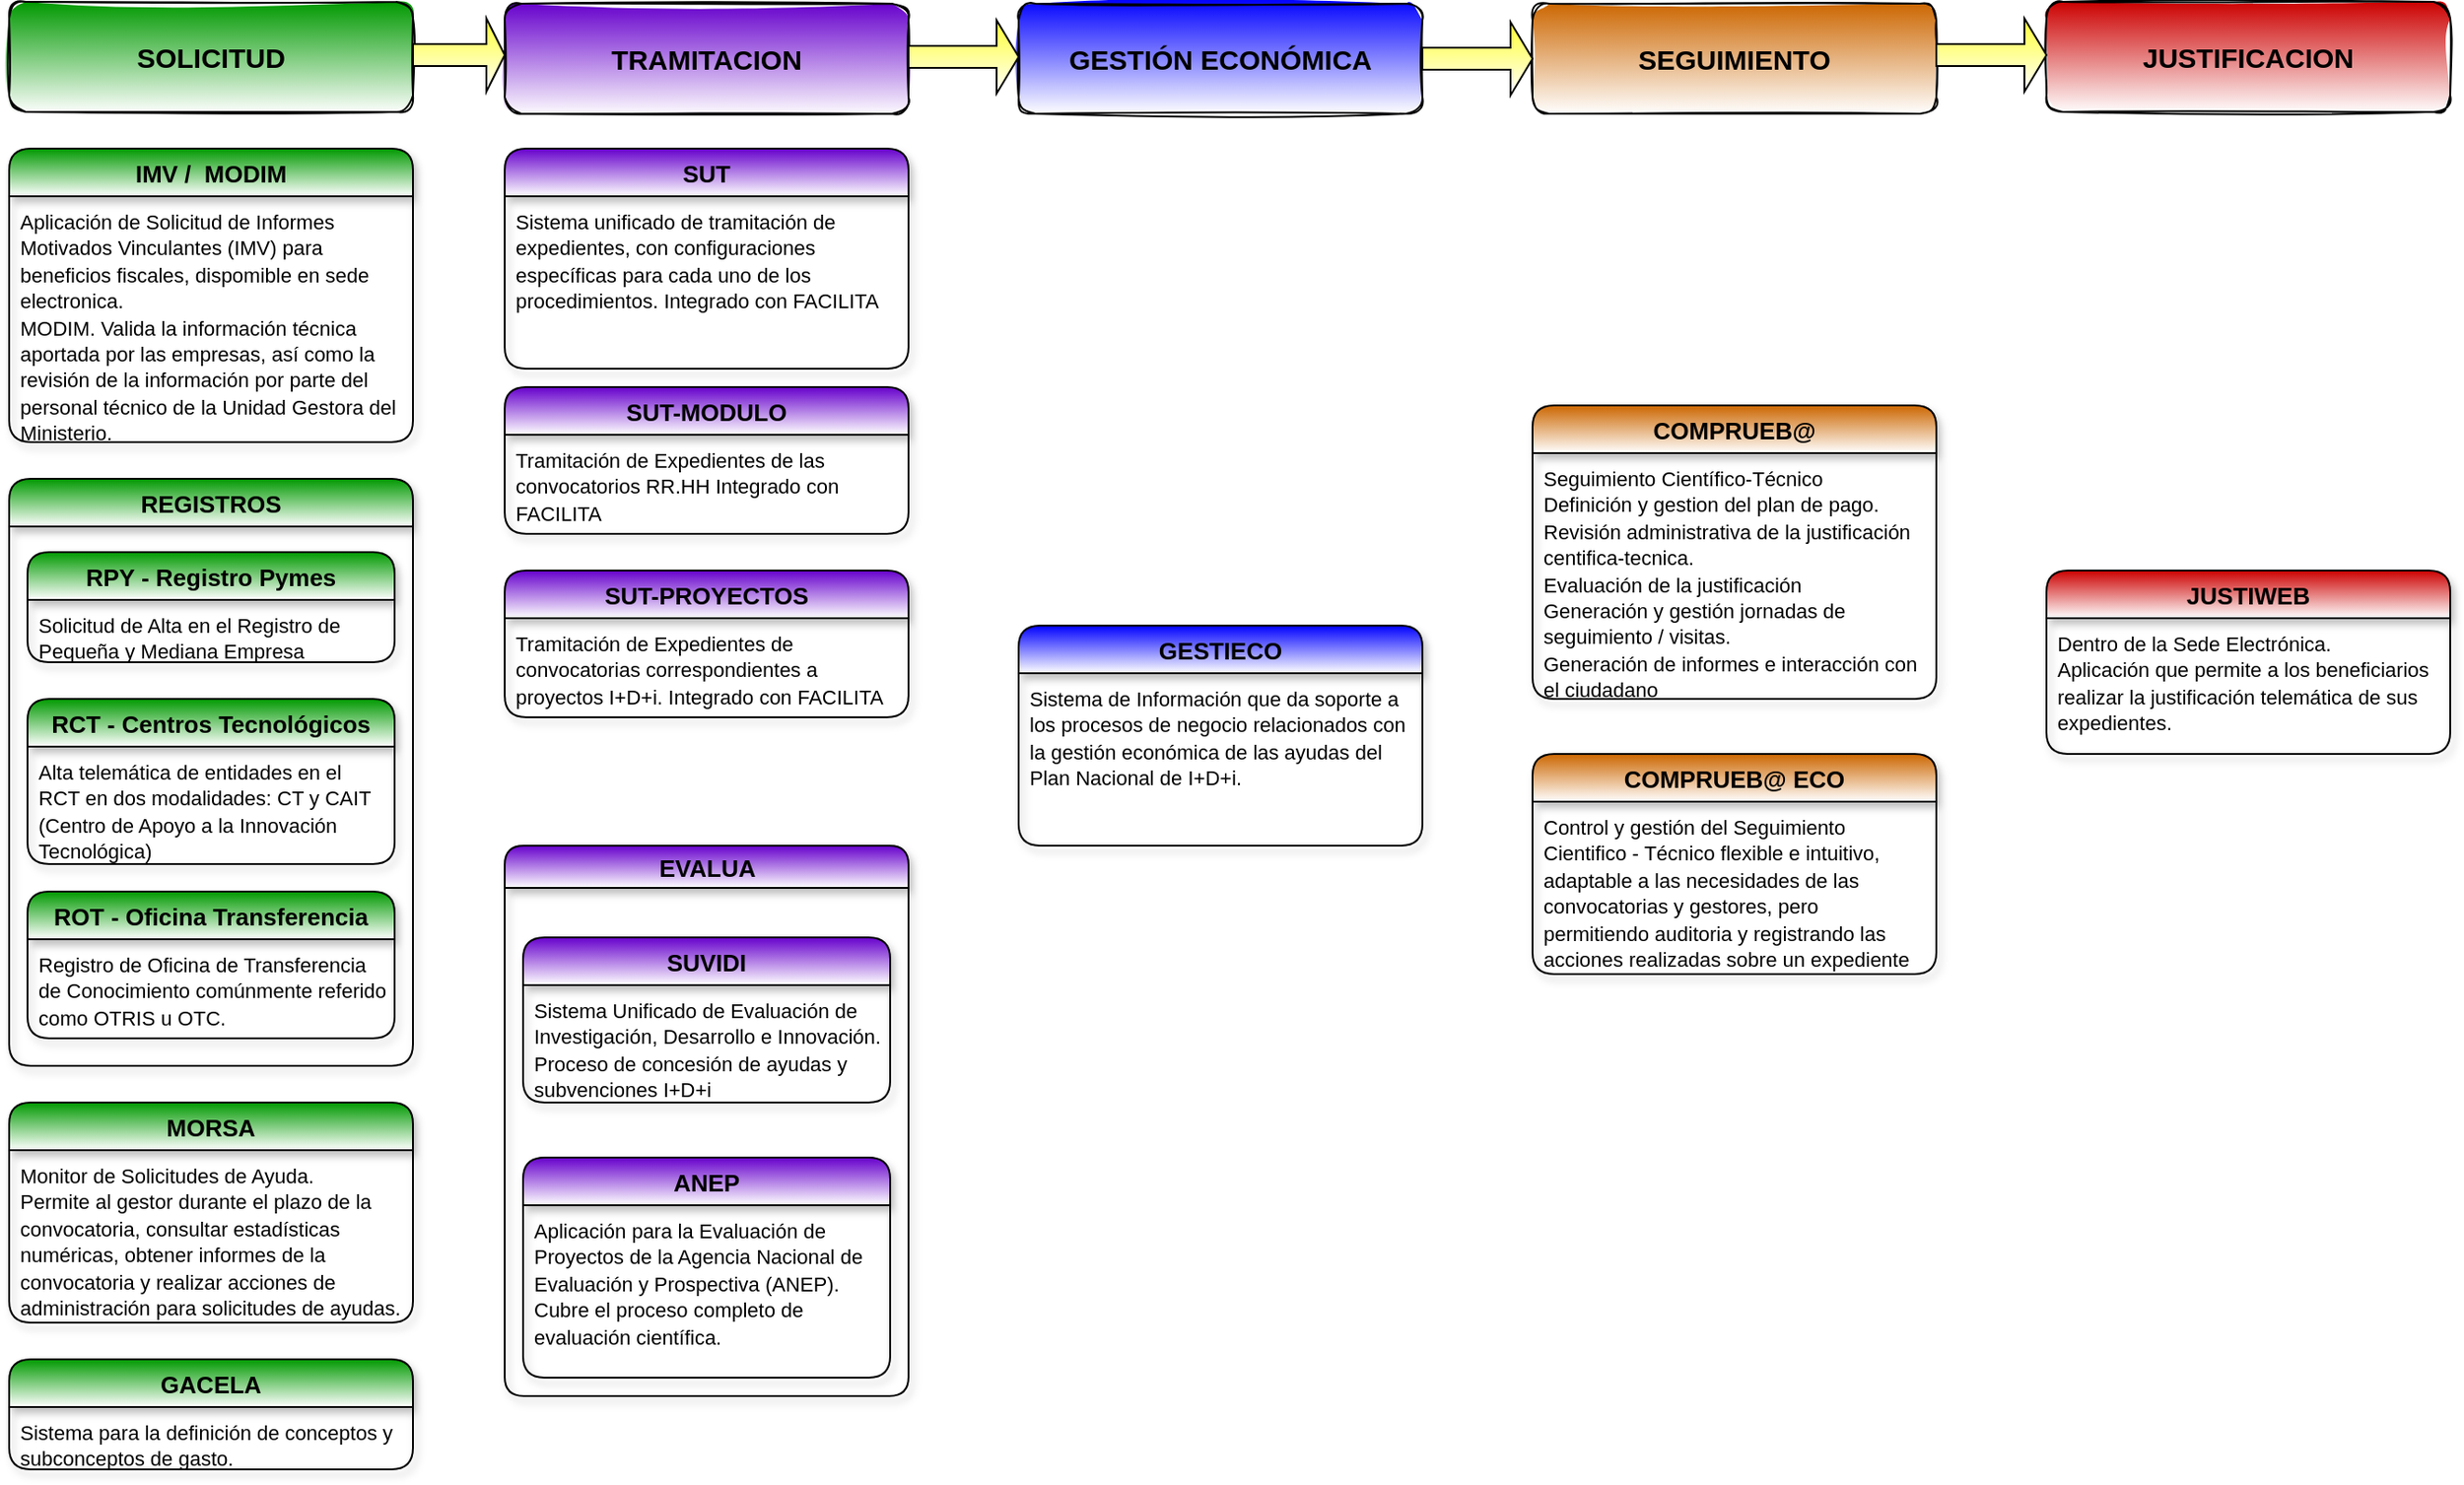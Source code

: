 <mxfile version="15.4.0" type="github">
  <diagram id="prtHgNgQTEPvFCAcTncT" name="Page-1">
    <mxGraphModel dx="1422" dy="794" grid="1" gridSize="10" guides="1" tooltips="1" connect="1" arrows="1" fold="1" page="1" pageScale="1" pageWidth="827" pageHeight="1169" math="0" shadow="0">
      <root>
        <mxCell id="0" />
        <mxCell id="1" parent="0" />
        <mxCell id="JaFAgKHxFCLrL1dZAs9Y-1" value="&lt;font style=&quot;font-size: 15px&quot;&gt;&lt;b&gt;SOLICITUD&lt;/b&gt;&lt;/font&gt;" style="rounded=1;whiteSpace=wrap;html=1;strokeWidth=1;fillWeight=4;hachureGap=8;hachureAngle=45;fillColor=#009900;sketch=1;pointerEvents=0;gradientColor=#ffffff;" parent="1" vertex="1">
          <mxGeometry x="10" y="60" width="220" height="60" as="geometry" />
        </mxCell>
        <mxCell id="JaFAgKHxFCLrL1dZAs9Y-6" value="&lt;font style=&quot;font-size: 15px&quot;&gt;&lt;b&gt;TRAMITACION&lt;/b&gt;&lt;/font&gt;" style="rounded=1;whiteSpace=wrap;html=1;strokeWidth=1;fillWeight=4;hachureGap=8;hachureAngle=45;fillColor=#6600CC;sketch=1;pointerEvents=0;gradientColor=#ffffff;" parent="1" vertex="1">
          <mxGeometry x="280" y="61" width="220" height="60" as="geometry" />
        </mxCell>
        <mxCell id="JaFAgKHxFCLrL1dZAs9Y-7" value="&lt;font style=&quot;font-size: 15px&quot;&gt;&lt;b&gt;GESTIÓN ECONÓMICA&lt;/b&gt;&lt;/font&gt;" style="rounded=1;whiteSpace=wrap;html=1;strokeWidth=1;fillWeight=4;hachureGap=8;hachureAngle=45;fillColor=#0000FF;sketch=1;pointerEvents=0;gradientColor=#ffffff;" parent="1" vertex="1">
          <mxGeometry x="560" y="61" width="220" height="60" as="geometry" />
        </mxCell>
        <mxCell id="JaFAgKHxFCLrL1dZAs9Y-8" value="&lt;font style=&quot;font-size: 15px&quot;&gt;&lt;b&gt;SEGUIMIENTO&lt;/b&gt;&lt;/font&gt;" style="rounded=1;whiteSpace=wrap;html=1;strokeWidth=1;fillWeight=4;hachureGap=8;hachureAngle=45;fillColor=#CC6600;sketch=1;pointerEvents=0;gradientColor=#ffffff;" parent="1" vertex="1">
          <mxGeometry x="840" y="61" width="220" height="60" as="geometry" />
        </mxCell>
        <mxCell id="JaFAgKHxFCLrL1dZAs9Y-9" value="&lt;font style=&quot;font-size: 15px&quot;&gt;&lt;b&gt;JUSTIFICACION&lt;/b&gt;&lt;/font&gt;" style="rounded=1;whiteSpace=wrap;html=1;strokeWidth=1;fillWeight=4;hachureGap=8;hachureAngle=45;fillColor=#CC0000;sketch=1;pointerEvents=0;gradientColor=#ffffff;" parent="1" vertex="1">
          <mxGeometry x="1120" y="60" width="220" height="60" as="geometry" />
        </mxCell>
        <mxCell id="JaFAgKHxFCLrL1dZAs9Y-12" value="" style="shape=singleArrow;whiteSpace=wrap;html=1;hachureGap=4;pointerEvents=0;strokeWidth=1;fillColor=#FFFF33;gradientColor=#ffffff;" parent="1" vertex="1">
          <mxGeometry x="230" y="69" width="50" height="40" as="geometry" />
        </mxCell>
        <mxCell id="JaFAgKHxFCLrL1dZAs9Y-14" value="" style="shape=singleArrow;whiteSpace=wrap;html=1;hachureGap=4;pointerEvents=0;strokeWidth=1;fillColor=#FFFF33;gradientColor=#ffffff;" parent="1" vertex="1">
          <mxGeometry x="500" y="70" width="60" height="40" as="geometry" />
        </mxCell>
        <mxCell id="JaFAgKHxFCLrL1dZAs9Y-15" value="" style="shape=singleArrow;whiteSpace=wrap;html=1;hachureGap=4;pointerEvents=0;strokeWidth=1;fillColor=#FFFF33;gradientColor=#ffffff;" parent="1" vertex="1">
          <mxGeometry x="780" y="71" width="60" height="40" as="geometry" />
        </mxCell>
        <mxCell id="JaFAgKHxFCLrL1dZAs9Y-16" value="" style="shape=singleArrow;whiteSpace=wrap;html=1;hachureGap=4;pointerEvents=0;strokeWidth=1;fillColor=#FFFF33;gradientColor=#ffffff;" parent="1" vertex="1">
          <mxGeometry x="1060" y="69" width="60" height="40" as="geometry" />
        </mxCell>
        <mxCell id="JaFAgKHxFCLrL1dZAs9Y-20" value="SUT" style="swimlane;fontStyle=1;childLayout=stackLayout;horizontal=1;startSize=26;fillColor=#6600CC;horizontalStack=0;resizeParent=1;resizeParentMax=0;resizeLast=0;collapsible=1;marginBottom=0;hachureGap=4;pointerEvents=0;strokeWidth=1;strokeColor=default;sketch=0;rounded=1;glass=0;gradientColor=#ffffff;fontSize=13;swimlaneFillColor=none;shadow=1;swimlaneLine=1;" parent="1" vertex="1">
          <mxGeometry x="280" y="140" width="220" height="120" as="geometry" />
        </mxCell>
        <mxCell id="JaFAgKHxFCLrL1dZAs9Y-21" value="&lt;font style=&quot;font-size: 11px&quot;&gt;Sistema unificado de tramitación de expedientes, con configuraciones específicas para cada uno de los procedimientos. Integrado con FACILITA&lt;/font&gt;" style="text;strokeColor=none;fillColor=none;align=left;verticalAlign=top;spacingLeft=4;spacingRight=4;overflow=hidden;rotatable=0;points=[[0,0.5],[1,0.5]];portConstraint=eastwest;whiteSpace=wrap;html=1;" parent="JaFAgKHxFCLrL1dZAs9Y-20" vertex="1">
          <mxGeometry y="26" width="220" height="94" as="geometry" />
        </mxCell>
        <mxCell id="tnVjB69Hr4ZlfYrNc9VV-7" value="EVALUA" style="swimlane;hachureGap=4;pointerEvents=0;rounded=1;shadow=1;glass=0;sketch=0;fontSize=13;strokeColor=default;strokeWidth=1;fillColor=#6600CC;gradientColor=#ffffff;html=1;" vertex="1" parent="1">
          <mxGeometry x="280" y="520" width="220" height="300" as="geometry" />
        </mxCell>
        <mxCell id="tnVjB69Hr4ZlfYrNc9VV-8" value="SUVIDI" style="swimlane;fontStyle=1;childLayout=stackLayout;horizontal=1;startSize=26;fillColor=#6600CC;horizontalStack=0;resizeParent=1;resizeParentMax=0;resizeLast=0;collapsible=1;marginBottom=0;hachureGap=4;pointerEvents=0;strokeWidth=1;strokeColor=default;sketch=0;rounded=1;glass=0;gradientColor=#ffffff;fontSize=13;swimlaneFillColor=none;shadow=1;swimlaneLine=1;" vertex="1" parent="tnVjB69Hr4ZlfYrNc9VV-7">
          <mxGeometry x="10" y="50" width="200" height="90" as="geometry" />
        </mxCell>
        <mxCell id="tnVjB69Hr4ZlfYrNc9VV-9" value="&lt;font style=&quot;font-size: 11px&quot;&gt;Sistema Unificado de Evaluación de Investigación, Desarrollo e Innovación.&lt;br&gt;Proceso de concesión de ayudas y subvenciones I+D+i&lt;br&gt;&lt;/font&gt;" style="text;strokeColor=none;fillColor=none;align=left;verticalAlign=top;spacingLeft=4;spacingRight=4;overflow=hidden;rotatable=0;points=[[0,0.5],[1,0.5]];portConstraint=eastwest;whiteSpace=wrap;html=1;" vertex="1" parent="tnVjB69Hr4ZlfYrNc9VV-8">
          <mxGeometry y="26" width="200" height="64" as="geometry" />
        </mxCell>
        <mxCell id="tnVjB69Hr4ZlfYrNc9VV-10" value="ANEP" style="swimlane;fontStyle=1;childLayout=stackLayout;horizontal=1;startSize=26;fillColor=#6600CC;horizontalStack=0;resizeParent=1;resizeParentMax=0;resizeLast=0;collapsible=1;marginBottom=0;hachureGap=4;pointerEvents=0;strokeWidth=1;strokeColor=default;sketch=0;rounded=1;glass=0;gradientColor=#ffffff;fontSize=13;swimlaneFillColor=none;shadow=1;swimlaneLine=1;" vertex="1" parent="tnVjB69Hr4ZlfYrNc9VV-7">
          <mxGeometry x="10" y="170" width="200" height="120" as="geometry" />
        </mxCell>
        <mxCell id="tnVjB69Hr4ZlfYrNc9VV-11" value="&lt;font style=&quot;font-size: 11px&quot;&gt;Aplicación para la Evaluación de Proyectos de la Agencia Nacional de Evaluación y Prospectiva (ANEP).&lt;br&gt;Cubre el proceso completo de evaluación científica.&lt;br&gt;&lt;/font&gt;" style="text;strokeColor=none;fillColor=none;align=left;verticalAlign=top;spacingLeft=4;spacingRight=4;overflow=hidden;rotatable=0;points=[[0,0.5],[1,0.5]];portConstraint=eastwest;whiteSpace=wrap;html=1;" vertex="1" parent="tnVjB69Hr4ZlfYrNc9VV-10">
          <mxGeometry y="26" width="200" height="94" as="geometry" />
        </mxCell>
        <mxCell id="tnVjB69Hr4ZlfYrNc9VV-12" value="SUT-MODULO" style="swimlane;fontStyle=1;childLayout=stackLayout;horizontal=1;startSize=26;fillColor=#6600CC;horizontalStack=0;resizeParent=1;resizeParentMax=0;resizeLast=0;collapsible=1;marginBottom=0;hachureGap=4;pointerEvents=0;strokeWidth=1;strokeColor=default;sketch=0;rounded=1;glass=0;gradientColor=#ffffff;fontSize=13;swimlaneFillColor=none;shadow=1;swimlaneLine=1;" vertex="1" parent="1">
          <mxGeometry x="280" y="270" width="220" height="80" as="geometry" />
        </mxCell>
        <mxCell id="tnVjB69Hr4ZlfYrNc9VV-13" value="&lt;font style=&quot;font-size: 11px&quot;&gt;Tramitación de Expedientes de las convocatorios RR.HH Integrado con FACILITA&lt;/font&gt;" style="text;strokeColor=none;fillColor=none;align=left;verticalAlign=top;spacingLeft=4;spacingRight=4;overflow=hidden;rotatable=0;points=[[0,0.5],[1,0.5]];portConstraint=eastwest;whiteSpace=wrap;html=1;" vertex="1" parent="tnVjB69Hr4ZlfYrNc9VV-12">
          <mxGeometry y="26" width="220" height="54" as="geometry" />
        </mxCell>
        <mxCell id="tnVjB69Hr4ZlfYrNc9VV-15" value="SUT-PROYECTOS" style="swimlane;fontStyle=1;childLayout=stackLayout;horizontal=1;startSize=26;fillColor=#6600CC;horizontalStack=0;resizeParent=1;resizeParentMax=0;resizeLast=0;collapsible=1;marginBottom=0;hachureGap=4;pointerEvents=0;strokeWidth=1;strokeColor=default;sketch=0;rounded=1;glass=0;gradientColor=#ffffff;fontSize=13;swimlaneFillColor=none;shadow=1;swimlaneLine=1;" vertex="1" parent="1">
          <mxGeometry x="280" y="370" width="220" height="80" as="geometry" />
        </mxCell>
        <mxCell id="tnVjB69Hr4ZlfYrNc9VV-16" value="&lt;font style=&quot;font-size: 11px&quot;&gt;Tramitación de Expedientes de convocatorias correspondientes a proyectos I+D+i. Integrado con FACILITA&lt;/font&gt;" style="text;strokeColor=none;fillColor=none;align=left;verticalAlign=top;spacingLeft=4;spacingRight=4;overflow=hidden;rotatable=0;points=[[0,0.5],[1,0.5]];portConstraint=eastwest;whiteSpace=wrap;html=1;" vertex="1" parent="tnVjB69Hr4ZlfYrNc9VV-15">
          <mxGeometry y="26" width="220" height="54" as="geometry" />
        </mxCell>
        <mxCell id="tnVjB69Hr4ZlfYrNc9VV-17" value="GESTIECO" style="swimlane;fontStyle=1;childLayout=stackLayout;horizontal=1;startSize=26;fillColor=#0000FF;horizontalStack=0;resizeParent=1;resizeParentMax=0;resizeLast=0;collapsible=1;marginBottom=0;hachureGap=4;pointerEvents=0;strokeWidth=1;strokeColor=default;sketch=0;rounded=1;glass=0;gradientColor=#ffffff;fontSize=13;swimlaneFillColor=none;shadow=1;swimlaneLine=1;" vertex="1" parent="1">
          <mxGeometry x="560" y="400" width="220" height="120" as="geometry" />
        </mxCell>
        <mxCell id="tnVjB69Hr4ZlfYrNc9VV-18" value="&lt;font style=&quot;font-size: 11px&quot;&gt;Sistema de Información que da soporte a los procesos de negocio relacionados con la gestión económica de las ayudas del Plan Nacional de I+D+i.&lt;/font&gt;" style="text;strokeColor=none;fillColor=none;align=left;verticalAlign=top;spacingLeft=4;spacingRight=4;overflow=hidden;rotatable=0;points=[[0,0.5],[1,0.5]];portConstraint=eastwest;whiteSpace=wrap;html=1;" vertex="1" parent="tnVjB69Hr4ZlfYrNc9VV-17">
          <mxGeometry y="26" width="220" height="94" as="geometry" />
        </mxCell>
        <mxCell id="tnVjB69Hr4ZlfYrNc9VV-22" value="COMPRUEB@" style="swimlane;fontStyle=1;childLayout=stackLayout;horizontal=1;startSize=26;fillColor=#CC6600;horizontalStack=0;resizeParent=1;resizeParentMax=0;resizeLast=0;collapsible=1;marginBottom=0;hachureGap=4;pointerEvents=0;strokeWidth=1;strokeColor=default;sketch=0;rounded=1;glass=0;gradientColor=#ffffff;fontSize=13;swimlaneFillColor=none;shadow=1;swimlaneLine=1;" vertex="1" parent="1">
          <mxGeometry x="840" y="280" width="220" height="160" as="geometry" />
        </mxCell>
        <mxCell id="tnVjB69Hr4ZlfYrNc9VV-23" value="&lt;font style=&quot;font-size: 11px&quot;&gt;Seguimiento Científico-Técnico&lt;br&gt;Definición y gestion del plan de pago.&lt;br&gt;Revisión administrativa de la justificación centifica-tecnica.&lt;br&gt;Evaluación de la justificación&lt;br&gt;Generación y gestión jornadas de seguimiento / visitas.&lt;br&gt;Generación de informes e interacción con el ciudadano&lt;br&gt;&lt;br&gt;&lt;/font&gt;" style="text;strokeColor=none;fillColor=none;align=left;verticalAlign=top;spacingLeft=4;spacingRight=4;overflow=hidden;rotatable=0;points=[[0,0.5],[1,0.5]];portConstraint=eastwest;whiteSpace=wrap;html=1;" vertex="1" parent="tnVjB69Hr4ZlfYrNc9VV-22">
          <mxGeometry y="26" width="220" height="134" as="geometry" />
        </mxCell>
        <mxCell id="tnVjB69Hr4ZlfYrNc9VV-24" value="COMPRUEB@ ECO" style="swimlane;fontStyle=1;childLayout=stackLayout;horizontal=1;startSize=26;fillColor=#CC6600;horizontalStack=0;resizeParent=1;resizeParentMax=0;resizeLast=0;collapsible=1;marginBottom=0;hachureGap=4;pointerEvents=0;strokeWidth=1;strokeColor=default;sketch=0;rounded=1;glass=0;gradientColor=#ffffff;fontSize=13;swimlaneFillColor=none;shadow=1;swimlaneLine=1;" vertex="1" parent="1">
          <mxGeometry x="840" y="470" width="220" height="120" as="geometry" />
        </mxCell>
        <mxCell id="tnVjB69Hr4ZlfYrNc9VV-25" value="&lt;font style=&quot;font-size: 11px&quot;&gt;Control y gestión del Seguimiento Cientifico - Técnico flexible e intuitivo, adaptable a las necesidades de las convocatorias y gestores, pero permitiendo auditoria y registrando las acciones realizadas sobre un expediente&lt;br&gt;&lt;/font&gt;" style="text;strokeColor=none;fillColor=none;align=left;verticalAlign=top;spacingLeft=4;spacingRight=4;overflow=hidden;rotatable=0;points=[[0,0.5],[1,0.5]];portConstraint=eastwest;whiteSpace=wrap;html=1;" vertex="1" parent="tnVjB69Hr4ZlfYrNc9VV-24">
          <mxGeometry y="26" width="220" height="94" as="geometry" />
        </mxCell>
        <mxCell id="tnVjB69Hr4ZlfYrNc9VV-26" value="JUSTIWEB" style="swimlane;fontStyle=1;childLayout=stackLayout;horizontal=1;startSize=26;fillColor=#CC0000;horizontalStack=0;resizeParent=1;resizeParentMax=0;resizeLast=0;collapsible=1;marginBottom=0;hachureGap=4;pointerEvents=0;strokeWidth=1;strokeColor=default;sketch=0;rounded=1;glass=0;gradientColor=#ffffff;fontSize=13;swimlaneFillColor=none;shadow=1;swimlaneLine=1;" vertex="1" parent="1">
          <mxGeometry x="1120" y="370" width="220" height="100" as="geometry" />
        </mxCell>
        <mxCell id="tnVjB69Hr4ZlfYrNc9VV-27" value="&lt;font style=&quot;font-size: 11px&quot;&gt;Dentro de la Sede Electrónica.&lt;br&gt;Aplicación que permite a los beneficiarios realizar la justificación telemática de sus expedientes.&lt;br&gt;&lt;/font&gt;" style="text;strokeColor=none;fillColor=none;align=left;verticalAlign=top;spacingLeft=4;spacingRight=4;overflow=hidden;rotatable=0;points=[[0,0.5],[1,0.5]];portConstraint=eastwest;whiteSpace=wrap;html=1;" vertex="1" parent="tnVjB69Hr4ZlfYrNc9VV-26">
          <mxGeometry y="26" width="220" height="74" as="geometry" />
        </mxCell>
        <mxCell id="tnVjB69Hr4ZlfYrNc9VV-28" value="MORSA" style="swimlane;fontStyle=1;childLayout=stackLayout;horizontal=1;startSize=26;fillColor=#009900;horizontalStack=0;resizeParent=1;resizeParentMax=0;resizeLast=0;collapsible=1;marginBottom=0;hachureGap=4;pointerEvents=0;strokeWidth=1;strokeColor=default;sketch=0;rounded=1;glass=0;gradientColor=#ffffff;fontSize=13;swimlaneFillColor=none;shadow=1;swimlaneLine=1;" vertex="1" parent="1">
          <mxGeometry x="10" y="660" width="220" height="120" as="geometry" />
        </mxCell>
        <mxCell id="tnVjB69Hr4ZlfYrNc9VV-29" value="&lt;font style=&quot;font-size: 11px&quot;&gt;Monitor de Solicitudes de Ayuda.&lt;br&gt;Permite al gestor durante el plazo de la convocatoria, consultar estadísticas numéricas, obtener informes de la convocatoria y realizar acciones de administración para solicitudes de ayudas.&lt;br&gt;&lt;/font&gt;" style="text;strokeColor=none;fillColor=none;align=left;verticalAlign=top;spacingLeft=4;spacingRight=4;overflow=hidden;rotatable=0;points=[[0,0.5],[1,0.5]];portConstraint=eastwest;whiteSpace=wrap;html=1;" vertex="1" parent="tnVjB69Hr4ZlfYrNc9VV-28">
          <mxGeometry y="26" width="220" height="94" as="geometry" />
        </mxCell>
        <mxCell id="tnVjB69Hr4ZlfYrNc9VV-33" value="RPY - Registro Pymes" style="swimlane;fontStyle=1;childLayout=stackLayout;horizontal=1;startSize=26;fillColor=#009900;horizontalStack=0;resizeParent=1;resizeParentMax=0;resizeLast=0;collapsible=1;marginBottom=0;hachureGap=4;pointerEvents=0;strokeWidth=1;strokeColor=default;sketch=0;rounded=1;glass=0;gradientColor=#ffffff;fontSize=13;swimlaneFillColor=none;shadow=1;swimlaneLine=1;" vertex="1" parent="1">
          <mxGeometry x="20" y="360" width="200" height="60" as="geometry" />
        </mxCell>
        <mxCell id="tnVjB69Hr4ZlfYrNc9VV-34" value="&lt;font style=&quot;font-size: 11px&quot;&gt;Solicitud de Alta en el Registro de Pequeña y Mediana Empresa Innovadora&lt;br&gt;&lt;/font&gt;" style="text;strokeColor=none;fillColor=none;align=left;verticalAlign=top;spacingLeft=4;spacingRight=4;overflow=hidden;rotatable=0;points=[[0,0.5],[1,0.5]];portConstraint=eastwest;whiteSpace=wrap;html=1;" vertex="1" parent="tnVjB69Hr4ZlfYrNc9VV-33">
          <mxGeometry y="26" width="200" height="34" as="geometry" />
        </mxCell>
        <mxCell id="tnVjB69Hr4ZlfYrNc9VV-38" value="RCT - Centros Tecnológicos" style="swimlane;fontStyle=1;childLayout=stackLayout;horizontal=1;startSize=26;fillColor=#009900;horizontalStack=0;resizeParent=1;resizeParentMax=0;resizeLast=0;collapsible=1;marginBottom=0;hachureGap=4;pointerEvents=0;strokeWidth=1;strokeColor=default;sketch=0;rounded=1;glass=0;gradientColor=#ffffff;fontSize=13;swimlaneFillColor=none;shadow=1;swimlaneLine=1;" vertex="1" parent="1">
          <mxGeometry x="20" y="440" width="200" height="90" as="geometry" />
        </mxCell>
        <mxCell id="tnVjB69Hr4ZlfYrNc9VV-39" value="&lt;font style=&quot;font-size: 11px&quot;&gt;Alta telemática de entidades en el RCT en dos modalidades: CT y CAIT (Centro de Apoyo a la Innovación Tecnológica)&lt;br&gt;&lt;/font&gt;" style="text;strokeColor=none;fillColor=none;align=left;verticalAlign=top;spacingLeft=4;spacingRight=4;overflow=hidden;rotatable=0;points=[[0,0.5],[1,0.5]];portConstraint=eastwest;whiteSpace=wrap;html=1;" vertex="1" parent="tnVjB69Hr4ZlfYrNc9VV-38">
          <mxGeometry y="26" width="200" height="64" as="geometry" />
        </mxCell>
        <mxCell id="tnVjB69Hr4ZlfYrNc9VV-40" value="ROT - Oficina Transferencia" style="swimlane;fontStyle=1;childLayout=stackLayout;horizontal=1;startSize=26;fillColor=#009900;horizontalStack=0;resizeParent=1;resizeParentMax=0;resizeLast=0;collapsible=1;marginBottom=0;hachureGap=4;pointerEvents=0;strokeWidth=1;strokeColor=default;sketch=0;rounded=1;glass=0;gradientColor=#ffffff;fontSize=13;swimlaneFillColor=none;shadow=1;swimlaneLine=1;" vertex="1" parent="1">
          <mxGeometry x="20" y="545" width="200" height="80" as="geometry" />
        </mxCell>
        <mxCell id="tnVjB69Hr4ZlfYrNc9VV-41" value="&lt;font style=&quot;font-size: 11px&quot;&gt;Registro de Oficina de Transferencia de Conocimiento comúnmente referido como OTRIS u OTC.&lt;br&gt;&lt;/font&gt;" style="text;strokeColor=none;fillColor=none;align=left;verticalAlign=top;spacingLeft=4;spacingRight=4;overflow=hidden;rotatable=0;points=[[0,0.5],[1,0.5]];portConstraint=eastwest;whiteSpace=wrap;html=1;" vertex="1" parent="tnVjB69Hr4ZlfYrNc9VV-40">
          <mxGeometry y="26" width="200" height="54" as="geometry" />
        </mxCell>
        <mxCell id="tnVjB69Hr4ZlfYrNc9VV-42" value="IMV /  MODIM" style="swimlane;fontStyle=1;childLayout=stackLayout;horizontal=1;startSize=26;fillColor=#009900;horizontalStack=0;resizeParent=1;resizeParentMax=0;resizeLast=0;collapsible=1;marginBottom=0;hachureGap=4;pointerEvents=0;strokeWidth=1;strokeColor=default;sketch=0;rounded=1;glass=0;gradientColor=#ffffff;fontSize=13;swimlaneFillColor=none;shadow=1;swimlaneLine=1;" vertex="1" parent="1">
          <mxGeometry x="10" y="140" width="220" height="160" as="geometry" />
        </mxCell>
        <mxCell id="tnVjB69Hr4ZlfYrNc9VV-43" value="&lt;font style=&quot;font-size: 11px&quot;&gt;Aplicación de Solicitud de Informes Motivados Vinculantes (IMV) para beneficios fiscales, dispomible en sede electronica.&lt;br&gt;MODIM. Valida la información técnica aportada por las empresas, así como la revisión de la información por parte del personal técnico de la Unidad Gestora del Ministerio.&lt;br&gt;&lt;/font&gt;" style="text;strokeColor=none;fillColor=none;align=left;verticalAlign=top;spacingLeft=4;spacingRight=4;overflow=hidden;rotatable=0;points=[[0,0.5],[1,0.5]];portConstraint=eastwest;whiteSpace=wrap;html=1;" vertex="1" parent="tnVjB69Hr4ZlfYrNc9VV-42">
          <mxGeometry y="26" width="220" height="134" as="geometry" />
        </mxCell>
        <mxCell id="tnVjB69Hr4ZlfYrNc9VV-44" value="REGISTROS" style="swimlane;fontStyle=1;childLayout=stackLayout;horizontal=1;startSize=26;fillColor=#009900;horizontalStack=0;resizeParent=1;resizeParentMax=0;resizeLast=0;collapsible=1;marginBottom=0;hachureGap=4;pointerEvents=0;strokeWidth=1;strokeColor=default;sketch=0;rounded=1;glass=0;gradientColor=#ffffff;fontSize=13;swimlaneFillColor=none;shadow=1;swimlaneLine=1;" vertex="1" parent="1">
          <mxGeometry x="10" y="320" width="220" height="320" as="geometry" />
        </mxCell>
        <mxCell id="tnVjB69Hr4ZlfYrNc9VV-45" value="&lt;font style=&quot;font-size: 11px&quot;&gt;&lt;br&gt;&lt;/font&gt;" style="text;strokeColor=none;fillColor=none;align=left;verticalAlign=top;spacingLeft=4;spacingRight=4;overflow=hidden;rotatable=0;points=[[0,0.5],[1,0.5]];portConstraint=eastwest;whiteSpace=wrap;html=1;" vertex="1" parent="tnVjB69Hr4ZlfYrNc9VV-44">
          <mxGeometry y="26" width="220" height="294" as="geometry" />
        </mxCell>
        <mxCell id="tnVjB69Hr4ZlfYrNc9VV-46" value="GACELA" style="swimlane;fontStyle=1;childLayout=stackLayout;horizontal=1;startSize=26;fillColor=#009900;horizontalStack=0;resizeParent=1;resizeParentMax=0;resizeLast=0;collapsible=1;marginBottom=0;hachureGap=4;pointerEvents=0;strokeWidth=1;strokeColor=default;sketch=0;rounded=1;glass=0;gradientColor=#ffffff;fontSize=13;swimlaneFillColor=none;shadow=1;swimlaneLine=1;" vertex="1" parent="1">
          <mxGeometry x="10" y="800" width="220" height="60" as="geometry" />
        </mxCell>
        <mxCell id="tnVjB69Hr4ZlfYrNc9VV-47" value="&lt;font style=&quot;font-size: 11px&quot;&gt;Sistema para la definición de conceptos y subconceptos de gasto.&lt;br&gt;&lt;/font&gt;" style="text;strokeColor=none;fillColor=none;align=left;verticalAlign=top;spacingLeft=4;spacingRight=4;overflow=hidden;rotatable=0;points=[[0,0.5],[1,0.5]];portConstraint=eastwest;whiteSpace=wrap;html=1;" vertex="1" parent="tnVjB69Hr4ZlfYrNc9VV-46">
          <mxGeometry y="26" width="220" height="34" as="geometry" />
        </mxCell>
      </root>
    </mxGraphModel>
  </diagram>
</mxfile>
